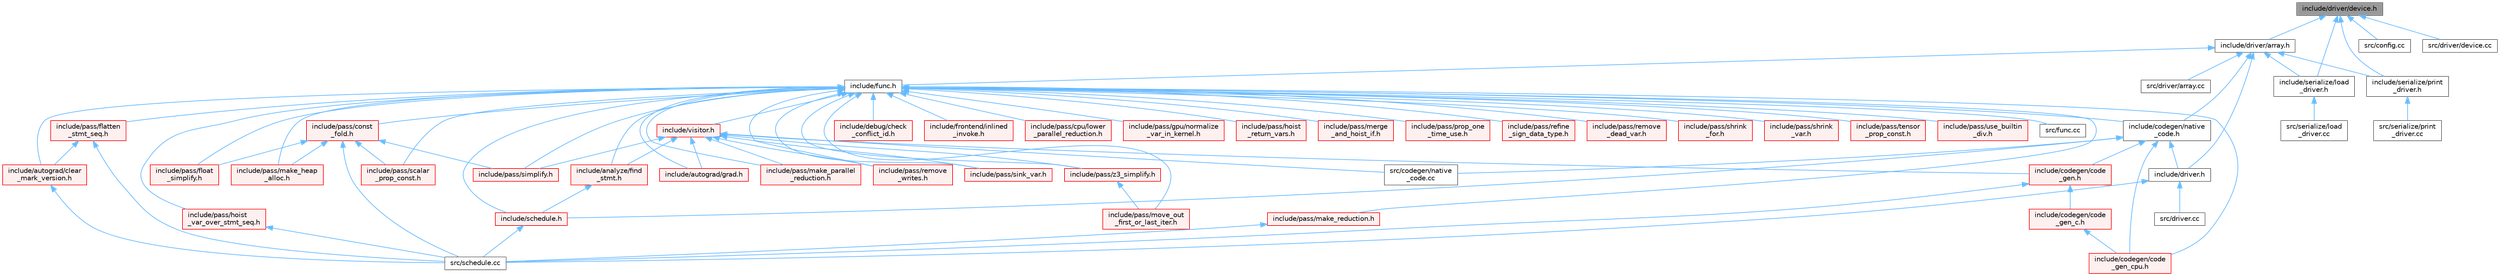 digraph "include/driver/device.h"
{
 // LATEX_PDF_SIZE
  bgcolor="transparent";
  edge [fontname=Helvetica,fontsize=10,labelfontname=Helvetica,labelfontsize=10];
  node [fontname=Helvetica,fontsize=10,shape=box,height=0.2,width=0.4];
  Node1 [label="include/driver/device.h",height=0.2,width=0.4,color="gray40", fillcolor="grey60", style="filled", fontcolor="black",tooltip=" "];
  Node1 -> Node2 [dir="back",color="steelblue1",style="solid"];
  Node2 [label="include/driver/array.h",height=0.2,width=0.4,color="grey40", fillcolor="white", style="filled",URL="$array_8h.html",tooltip=" "];
  Node2 -> Node3 [dir="back",color="steelblue1",style="solid"];
  Node3 [label="include/codegen/native\l_code.h",height=0.2,width=0.4,color="grey40", fillcolor="white", style="filled",URL="$native__code_8h.html",tooltip=" "];
  Node3 -> Node4 [dir="back",color="steelblue1",style="solid"];
  Node4 [label="include/codegen/code\l_gen.h",height=0.2,width=0.4,color="red", fillcolor="#FFF0F0", style="filled",URL="$include_2codegen_2code__gen_8h.html",tooltip=" "];
  Node4 -> Node5 [dir="back",color="steelblue1",style="solid"];
  Node5 [label="include/codegen/code\l_gen_c.h",height=0.2,width=0.4,color="red", fillcolor="#FFF0F0", style="filled",URL="$include_2codegen_2code__gen__c_8h.html",tooltip=" "];
  Node5 -> Node6 [dir="back",color="steelblue1",style="solid"];
  Node6 [label="include/codegen/code\l_gen_cpu.h",height=0.2,width=0.4,color="red", fillcolor="#FFF0F0", style="filled",URL="$code__gen__cpu_8h.html",tooltip=" "];
  Node4 -> Node16 [dir="back",color="steelblue1",style="solid"];
  Node16 [label="src/schedule.cc",height=0.2,width=0.4,color="grey40", fillcolor="white", style="filled",URL="$schedule_8cc.html",tooltip=" "];
  Node3 -> Node6 [dir="back",color="steelblue1",style="solid"];
  Node3 -> Node17 [dir="back",color="steelblue1",style="solid"];
  Node17 [label="include/driver.h",height=0.2,width=0.4,color="grey40", fillcolor="white", style="filled",URL="$driver_8h.html",tooltip=" "];
  Node17 -> Node18 [dir="back",color="steelblue1",style="solid"];
  Node18 [label="src/driver.cc",height=0.2,width=0.4,color="grey40", fillcolor="white", style="filled",URL="$driver_8cc.html",tooltip=" "];
  Node17 -> Node16 [dir="back",color="steelblue1",style="solid"];
  Node3 -> Node19 [dir="back",color="steelblue1",style="solid"];
  Node19 [label="include/schedule.h",height=0.2,width=0.4,color="red", fillcolor="#FFF0F0", style="filled",URL="$schedule_8h.html",tooltip=" "];
  Node19 -> Node16 [dir="back",color="steelblue1",style="solid"];
  Node3 -> Node53 [dir="back",color="steelblue1",style="solid"];
  Node53 [label="src/codegen/native\l_code.cc",height=0.2,width=0.4,color="grey40", fillcolor="white", style="filled",URL="$native__code_8cc.html",tooltip=" "];
  Node2 -> Node17 [dir="back",color="steelblue1",style="solid"];
  Node2 -> Node54 [dir="back",color="steelblue1",style="solid"];
  Node54 [label="include/func.h",height=0.2,width=0.4,color="grey40", fillcolor="white", style="filled",URL="$func_8h.html",tooltip=" "];
  Node54 -> Node55 [dir="back",color="steelblue1",style="solid"];
  Node55 [label="include/analyze/find\l_stmt.h",height=0.2,width=0.4,color="red", fillcolor="#FFF0F0", style="filled",URL="$find__stmt_8h.html",tooltip=" "];
  Node55 -> Node19 [dir="back",color="steelblue1",style="solid"];
  Node54 -> Node130 [dir="back",color="steelblue1",style="solid"];
  Node130 [label="include/autograd/clear\l_mark_version.h",height=0.2,width=0.4,color="red", fillcolor="#FFF0F0", style="filled",URL="$clear__mark__version_8h.html",tooltip=" "];
  Node130 -> Node16 [dir="back",color="steelblue1",style="solid"];
  Node54 -> Node131 [dir="back",color="steelblue1",style="solid"];
  Node131 [label="include/autograd/grad.h",height=0.2,width=0.4,color="red", fillcolor="#FFF0F0", style="filled",URL="$grad_8h.html",tooltip=" "];
  Node54 -> Node6 [dir="back",color="steelblue1",style="solid"];
  Node54 -> Node3 [dir="back",color="steelblue1",style="solid"];
  Node54 -> Node132 [dir="back",color="steelblue1",style="solid"];
  Node132 [label="include/debug/check\l_conflict_id.h",height=0.2,width=0.4,color="red", fillcolor="#FFF0F0", style="filled",URL="$check__conflict__id_8h.html",tooltip=" "];
  Node54 -> Node134 [dir="back",color="steelblue1",style="solid"];
  Node134 [label="include/frontend/inlined\l_invoke.h",height=0.2,width=0.4,color="red", fillcolor="#FFF0F0", style="filled",URL="$inlined__invoke_8h.html",tooltip=" "];
  Node54 -> Node135 [dir="back",color="steelblue1",style="solid"];
  Node135 [label="include/pass/const\l_fold.h",height=0.2,width=0.4,color="red", fillcolor="#FFF0F0", style="filled",URL="$const__fold_8h.html",tooltip=" "];
  Node135 -> Node137 [dir="back",color="steelblue1",style="solid"];
  Node137 [label="include/pass/float\l_simplify.h",height=0.2,width=0.4,color="red", fillcolor="#FFF0F0", style="filled",URL="$float__simplify_8h.html",tooltip=" "];
  Node135 -> Node139 [dir="back",color="steelblue1",style="solid"];
  Node139 [label="include/pass/make_heap\l_alloc.h",height=0.2,width=0.4,color="red", fillcolor="#FFF0F0", style="filled",URL="$make__heap__alloc_8h.html",tooltip=" "];
  Node135 -> Node140 [dir="back",color="steelblue1",style="solid"];
  Node140 [label="include/pass/scalar\l_prop_const.h",height=0.2,width=0.4,color="red", fillcolor="#FFF0F0", style="filled",URL="$scalar__prop__const_8h.html",tooltip=" "];
  Node135 -> Node83 [dir="back",color="steelblue1",style="solid"];
  Node83 [label="include/pass/simplify.h",height=0.2,width=0.4,color="red", fillcolor="#FFF0F0", style="filled",URL="$simplify_8h.html",tooltip=" "];
  Node135 -> Node16 [dir="back",color="steelblue1",style="solid"];
  Node54 -> Node142 [dir="back",color="steelblue1",style="solid"];
  Node142 [label="include/pass/cpu/lower\l_parallel_reduction.h",height=0.2,width=0.4,color="red", fillcolor="#FFF0F0", style="filled",URL="$cpu_2lower__parallel__reduction_8h.html",tooltip=" "];
  Node54 -> Node143 [dir="back",color="steelblue1",style="solid"];
  Node143 [label="include/pass/flatten\l_stmt_seq.h",height=0.2,width=0.4,color="red", fillcolor="#FFF0F0", style="filled",URL="$flatten__stmt__seq_8h.html",tooltip=" "];
  Node143 -> Node130 [dir="back",color="steelblue1",style="solid"];
  Node143 -> Node16 [dir="back",color="steelblue1",style="solid"];
  Node54 -> Node137 [dir="back",color="steelblue1",style="solid"];
  Node54 -> Node98 [dir="back",color="steelblue1",style="solid"];
  Node98 [label="include/pass/gpu/normalize\l_var_in_kernel.h",height=0.2,width=0.4,color="red", fillcolor="#FFF0F0", style="filled",URL="$normalize__var__in__kernel_8h.html",tooltip=" "];
  Node54 -> Node147 [dir="back",color="steelblue1",style="solid"];
  Node147 [label="include/pass/hoist\l_return_vars.h",height=0.2,width=0.4,color="red", fillcolor="#FFF0F0", style="filled",URL="$hoist__return__vars_8h.html",tooltip=" "];
  Node54 -> Node149 [dir="back",color="steelblue1",style="solid"];
  Node149 [label="include/pass/hoist\l_var_over_stmt_seq.h",height=0.2,width=0.4,color="red", fillcolor="#FFF0F0", style="filled",URL="$hoist__var__over__stmt__seq_8h.html",tooltip=" "];
  Node149 -> Node16 [dir="back",color="steelblue1",style="solid"];
  Node54 -> Node139 [dir="back",color="steelblue1",style="solid"];
  Node54 -> Node93 [dir="back",color="steelblue1",style="solid"];
  Node93 [label="include/pass/make_parallel\l_reduction.h",height=0.2,width=0.4,color="red", fillcolor="#FFF0F0", style="filled",URL="$make__parallel__reduction_8h.html",tooltip=" "];
  Node54 -> Node150 [dir="back",color="steelblue1",style="solid"];
  Node150 [label="include/pass/make_reduction.h",height=0.2,width=0.4,color="red", fillcolor="#FFF0F0", style="filled",URL="$make__reduction_8h.html",tooltip=" "];
  Node150 -> Node16 [dir="back",color="steelblue1",style="solid"];
  Node54 -> Node151 [dir="back",color="steelblue1",style="solid"];
  Node151 [label="include/pass/merge\l_and_hoist_if.h",height=0.2,width=0.4,color="red", fillcolor="#FFF0F0", style="filled",URL="$merge__and__hoist__if_8h.html",tooltip=" "];
  Node54 -> Node152 [dir="back",color="steelblue1",style="solid"];
  Node152 [label="include/pass/move_out\l_first_or_last_iter.h",height=0.2,width=0.4,color="red", fillcolor="#FFF0F0", style="filled",URL="$move__out__first__or__last__iter_8h.html",tooltip=" "];
  Node54 -> Node154 [dir="back",color="steelblue1",style="solid"];
  Node154 [label="include/pass/prop_one\l_time_use.h",height=0.2,width=0.4,color="red", fillcolor="#FFF0F0", style="filled",URL="$prop__one__time__use_8h.html",tooltip=" "];
  Node54 -> Node155 [dir="back",color="steelblue1",style="solid"];
  Node155 [label="include/pass/refine\l_sign_data_type.h",height=0.2,width=0.4,color="red", fillcolor="#FFF0F0", style="filled",URL="$refine__sign__data__type_8h.html",tooltip=" "];
  Node54 -> Node157 [dir="back",color="steelblue1",style="solid"];
  Node157 [label="include/pass/remove\l_dead_var.h",height=0.2,width=0.4,color="red", fillcolor="#FFF0F0", style="filled",URL="$remove__dead__var_8h.html",tooltip=" "];
  Node54 -> Node158 [dir="back",color="steelblue1",style="solid"];
  Node158 [label="include/pass/remove\l_writes.h",height=0.2,width=0.4,color="red", fillcolor="#FFF0F0", style="filled",URL="$remove__writes_8h.html",tooltip=" "];
  Node54 -> Node140 [dir="back",color="steelblue1",style="solid"];
  Node54 -> Node66 [dir="back",color="steelblue1",style="solid"];
  Node66 [label="include/pass/shrink\l_for.h",height=0.2,width=0.4,color="red", fillcolor="#FFF0F0", style="filled",URL="$shrink__for_8h.html",tooltip=" "];
  Node54 -> Node80 [dir="back",color="steelblue1",style="solid"];
  Node80 [label="include/pass/shrink\l_var.h",height=0.2,width=0.4,color="red", fillcolor="#FFF0F0", style="filled",URL="$shrink__var_8h.html",tooltip=" "];
  Node54 -> Node83 [dir="back",color="steelblue1",style="solid"];
  Node54 -> Node160 [dir="back",color="steelblue1",style="solid"];
  Node160 [label="include/pass/sink_var.h",height=0.2,width=0.4,color="red", fillcolor="#FFF0F0", style="filled",URL="$sink__var_8h.html",tooltip=" "];
  Node54 -> Node161 [dir="back",color="steelblue1",style="solid"];
  Node161 [label="include/pass/tensor\l_prop_const.h",height=0.2,width=0.4,color="red", fillcolor="#FFF0F0", style="filled",URL="$tensor__prop__const_8h.html",tooltip=" "];
  Node54 -> Node94 [dir="back",color="steelblue1",style="solid"];
  Node94 [label="include/pass/use_builtin\l_div.h",height=0.2,width=0.4,color="red", fillcolor="#FFF0F0", style="filled",URL="$use__builtin__div_8h.html",tooltip=" "];
  Node54 -> Node162 [dir="back",color="steelblue1",style="solid"];
  Node162 [label="include/pass/z3_simplify.h",height=0.2,width=0.4,color="red", fillcolor="#FFF0F0", style="filled",URL="$z3__simplify_8h.html",tooltip=" "];
  Node162 -> Node152 [dir="back",color="steelblue1",style="solid"];
  Node54 -> Node19 [dir="back",color="steelblue1",style="solid"];
  Node54 -> Node163 [dir="back",color="steelblue1",style="solid"];
  Node163 [label="include/visitor.h",height=0.2,width=0.4,color="red", fillcolor="#FFF0F0", style="filled",URL="$visitor_8h.html",tooltip=" "];
  Node163 -> Node55 [dir="back",color="steelblue1",style="solid"];
  Node163 -> Node131 [dir="back",color="steelblue1",style="solid"];
  Node163 -> Node4 [dir="back",color="steelblue1",style="solid"];
  Node163 -> Node93 [dir="back",color="steelblue1",style="solid"];
  Node163 -> Node158 [dir="back",color="steelblue1",style="solid"];
  Node163 -> Node83 [dir="back",color="steelblue1",style="solid"];
  Node163 -> Node160 [dir="back",color="steelblue1",style="solid"];
  Node163 -> Node162 [dir="back",color="steelblue1",style="solid"];
  Node163 -> Node53 [dir="back",color="steelblue1",style="solid"];
  Node54 -> Node189 [dir="back",color="steelblue1",style="solid"];
  Node189 [label="src/func.cc",height=0.2,width=0.4,color="grey40", fillcolor="white", style="filled",URL="$func_8cc.html",tooltip=" "];
  Node2 -> Node190 [dir="back",color="steelblue1",style="solid"];
  Node190 [label="include/serialize/load\l_driver.h",height=0.2,width=0.4,color="grey40", fillcolor="white", style="filled",URL="$load__driver_8h.html",tooltip=" "];
  Node190 -> Node191 [dir="back",color="steelblue1",style="solid"];
  Node191 [label="src/serialize/load\l_driver.cc",height=0.2,width=0.4,color="grey40", fillcolor="white", style="filled",URL="$load__driver_8cc.html",tooltip=" "];
  Node2 -> Node192 [dir="back",color="steelblue1",style="solid"];
  Node192 [label="include/serialize/print\l_driver.h",height=0.2,width=0.4,color="grey40", fillcolor="white", style="filled",URL="$print__driver_8h.html",tooltip=" "];
  Node192 -> Node193 [dir="back",color="steelblue1",style="solid"];
  Node193 [label="src/serialize/print\l_driver.cc",height=0.2,width=0.4,color="grey40", fillcolor="white", style="filled",URL="$print__driver_8cc.html",tooltip=" "];
  Node2 -> Node194 [dir="back",color="steelblue1",style="solid"];
  Node194 [label="src/driver/array.cc",height=0.2,width=0.4,color="grey40", fillcolor="white", style="filled",URL="$array_8cc.html",tooltip=" "];
  Node1 -> Node190 [dir="back",color="steelblue1",style="solid"];
  Node1 -> Node192 [dir="back",color="steelblue1",style="solid"];
  Node1 -> Node195 [dir="back",color="steelblue1",style="solid"];
  Node195 [label="src/config.cc",height=0.2,width=0.4,color="grey40", fillcolor="white", style="filled",URL="$config_8cc.html",tooltip=" "];
  Node1 -> Node196 [dir="back",color="steelblue1",style="solid"];
  Node196 [label="src/driver/device.cc",height=0.2,width=0.4,color="grey40", fillcolor="white", style="filled",URL="$device_8cc.html",tooltip=" "];
}
